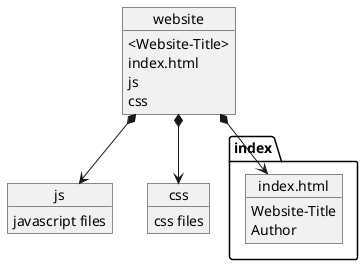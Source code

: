 @startuml
'https://plantuml.com/object-diagram

object website {
    <Website-Title>
     index.html
     js
     css
}

object index.html {
    Website-Title
    Author
}

object js {
    javascript files
}

object css {
    css files
}

website *--> js
website *--> css
website *--> index.html

@enduml